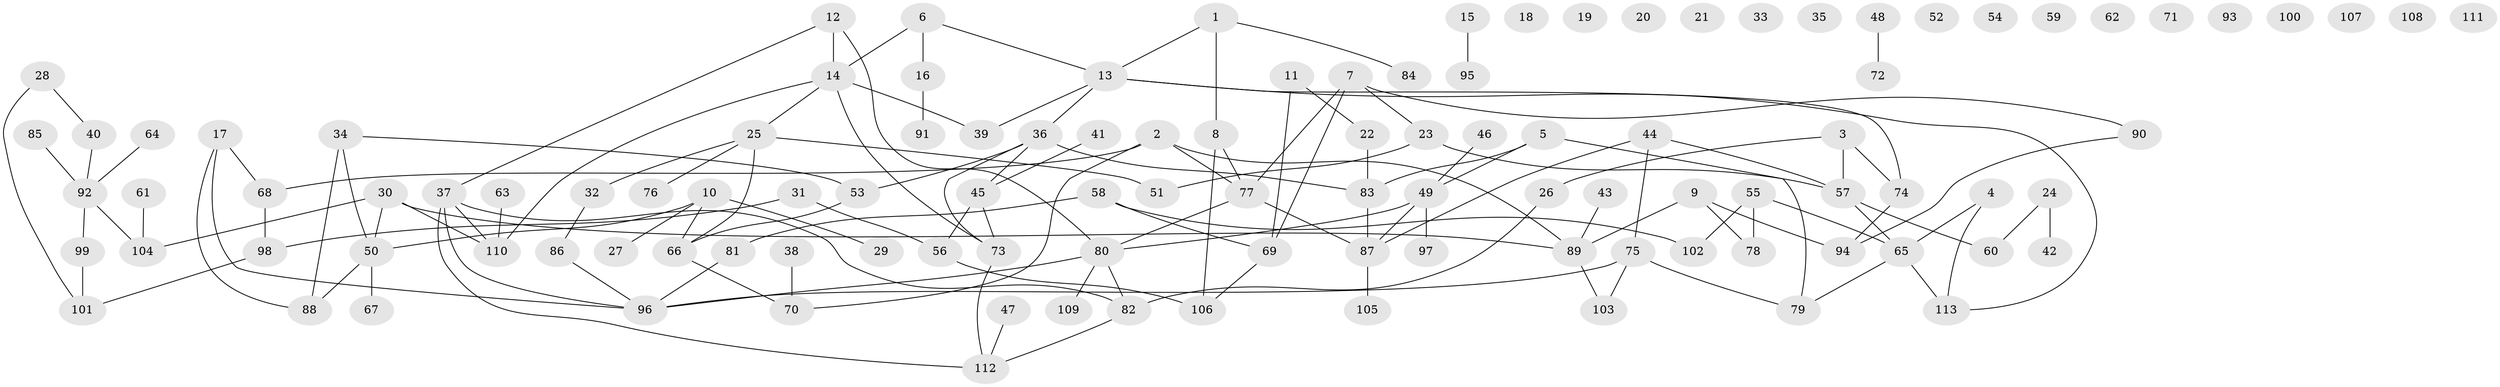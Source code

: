 // Generated by graph-tools (version 1.1) at 2025/33/03/09/25 02:33:43]
// undirected, 113 vertices, 136 edges
graph export_dot {
graph [start="1"]
  node [color=gray90,style=filled];
  1;
  2;
  3;
  4;
  5;
  6;
  7;
  8;
  9;
  10;
  11;
  12;
  13;
  14;
  15;
  16;
  17;
  18;
  19;
  20;
  21;
  22;
  23;
  24;
  25;
  26;
  27;
  28;
  29;
  30;
  31;
  32;
  33;
  34;
  35;
  36;
  37;
  38;
  39;
  40;
  41;
  42;
  43;
  44;
  45;
  46;
  47;
  48;
  49;
  50;
  51;
  52;
  53;
  54;
  55;
  56;
  57;
  58;
  59;
  60;
  61;
  62;
  63;
  64;
  65;
  66;
  67;
  68;
  69;
  70;
  71;
  72;
  73;
  74;
  75;
  76;
  77;
  78;
  79;
  80;
  81;
  82;
  83;
  84;
  85;
  86;
  87;
  88;
  89;
  90;
  91;
  92;
  93;
  94;
  95;
  96;
  97;
  98;
  99;
  100;
  101;
  102;
  103;
  104;
  105;
  106;
  107;
  108;
  109;
  110;
  111;
  112;
  113;
  1 -- 8;
  1 -- 13;
  1 -- 84;
  2 -- 68;
  2 -- 70;
  2 -- 77;
  2 -- 89;
  3 -- 26;
  3 -- 57;
  3 -- 74;
  4 -- 65;
  4 -- 113;
  5 -- 49;
  5 -- 79;
  5 -- 83;
  6 -- 13;
  6 -- 14;
  6 -- 16;
  7 -- 23;
  7 -- 69;
  7 -- 77;
  7 -- 90;
  8 -- 77;
  8 -- 106;
  9 -- 78;
  9 -- 89;
  9 -- 94;
  10 -- 27;
  10 -- 29;
  10 -- 50;
  10 -- 66;
  11 -- 22;
  11 -- 69;
  12 -- 14;
  12 -- 37;
  12 -- 80;
  13 -- 36;
  13 -- 39;
  13 -- 74;
  13 -- 113;
  14 -- 25;
  14 -- 39;
  14 -- 73;
  14 -- 110;
  15 -- 95;
  16 -- 91;
  17 -- 68;
  17 -- 88;
  17 -- 96;
  22 -- 83;
  23 -- 51;
  23 -- 57;
  24 -- 42;
  24 -- 60;
  25 -- 32;
  25 -- 51;
  25 -- 66;
  25 -- 76;
  26 -- 82;
  28 -- 40;
  28 -- 101;
  30 -- 50;
  30 -- 89;
  30 -- 104;
  30 -- 110;
  31 -- 56;
  31 -- 98;
  32 -- 86;
  34 -- 50;
  34 -- 53;
  34 -- 88;
  36 -- 45;
  36 -- 53;
  36 -- 73;
  36 -- 83;
  37 -- 82;
  37 -- 96;
  37 -- 110;
  37 -- 112;
  38 -- 70;
  40 -- 92;
  41 -- 45;
  43 -- 89;
  44 -- 57;
  44 -- 75;
  44 -- 87;
  45 -- 56;
  45 -- 73;
  46 -- 49;
  47 -- 112;
  48 -- 72;
  49 -- 80;
  49 -- 87;
  49 -- 97;
  50 -- 67;
  50 -- 88;
  53 -- 66;
  55 -- 65;
  55 -- 78;
  55 -- 102;
  56 -- 106;
  57 -- 60;
  57 -- 65;
  58 -- 69;
  58 -- 81;
  58 -- 102;
  61 -- 104;
  63 -- 110;
  64 -- 92;
  65 -- 79;
  65 -- 113;
  66 -- 70;
  68 -- 98;
  69 -- 106;
  73 -- 112;
  74 -- 94;
  75 -- 79;
  75 -- 96;
  75 -- 103;
  77 -- 80;
  77 -- 87;
  80 -- 82;
  80 -- 96;
  80 -- 109;
  81 -- 96;
  82 -- 112;
  83 -- 87;
  85 -- 92;
  86 -- 96;
  87 -- 105;
  89 -- 103;
  90 -- 94;
  92 -- 99;
  92 -- 104;
  98 -- 101;
  99 -- 101;
}

